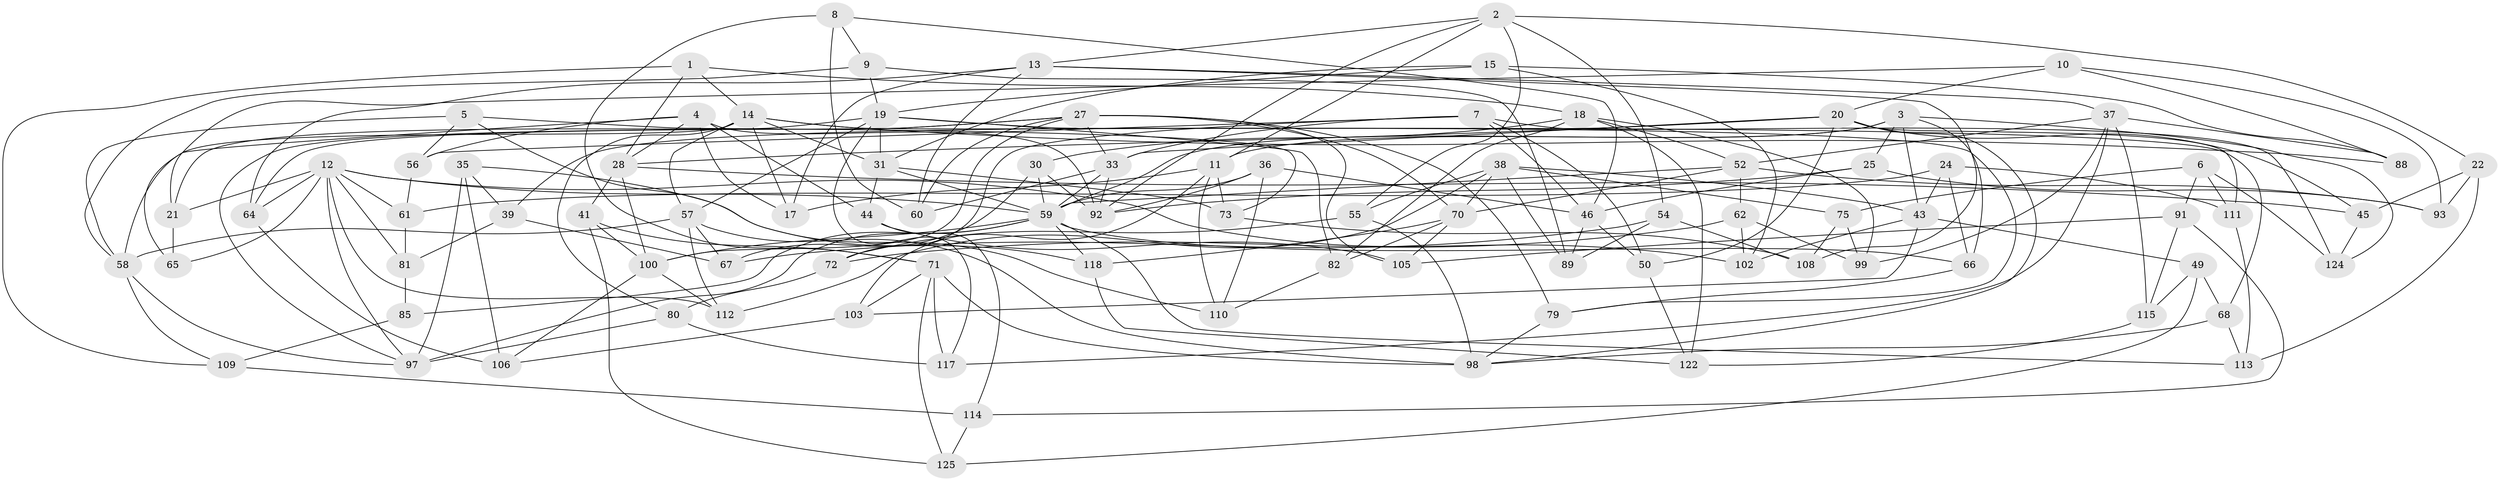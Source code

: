 // original degree distribution, {4: 1.0}
// Generated by graph-tools (version 1.1) at 2025/20/03/04/25 18:20:57]
// undirected, 91 vertices, 219 edges
graph export_dot {
graph [start="1"]
  node [color=gray90,style=filled];
  1;
  2 [super="+47"];
  3 [super="+69"];
  4 [super="+23"];
  5;
  6;
  7 [super="+16"];
  8;
  9;
  10;
  11 [super="+42"];
  12 [super="+26+104"];
  13 [super="+51"];
  14 [super="+29"];
  15;
  17;
  18 [super="+32"];
  19 [super="+63"];
  20 [super="+95+87"];
  21;
  22;
  24;
  25;
  27 [super="+116"];
  28 [super="+40"];
  30;
  31 [super="+34"];
  33 [super="+96"];
  35;
  36;
  37 [super="+53"];
  38 [super="+129"];
  39;
  41;
  43 [super="+130"];
  44;
  45;
  46 [super="+48"];
  49;
  50;
  52 [super="+101"];
  54;
  55;
  56;
  57 [super="+83"];
  58 [super="+94"];
  59 [super="+74+77"];
  60;
  61;
  62;
  64;
  65;
  66;
  67;
  68;
  70 [super="+78"];
  71 [super="+86"];
  72;
  73;
  75;
  79;
  80;
  81;
  82;
  85;
  88;
  89;
  91;
  92 [super="+120"];
  93;
  97 [super="+121"];
  98 [super="+128"];
  99;
  100 [super="+107"];
  102;
  103;
  105;
  106;
  108;
  109;
  110;
  111;
  112;
  113;
  114;
  115;
  117;
  118;
  122;
  124;
  125;
  1 -- 109;
  1 -- 28;
  1 -- 18;
  1 -- 14;
  2 -- 54;
  2 -- 22;
  2 -- 55;
  2 -- 11;
  2 -- 92;
  2 -- 13;
  3 -- 25;
  3 -- 124;
  3 -- 66;
  3 -- 59;
  3 -- 43;
  3 -- 11;
  4 -- 44;
  4 -- 28;
  4 -- 92;
  4 -- 56;
  4 -- 17;
  4 -- 65;
  5 -- 73;
  5 -- 58;
  5 -- 56;
  5 -- 110;
  6 -- 75;
  6 -- 111;
  6 -- 124;
  6 -- 91;
  7 -- 124;
  7 -- 46;
  7 -- 56;
  7 -- 50;
  7 -- 72;
  7 -- 33;
  8 -- 9;
  8 -- 46;
  8 -- 60;
  8 -- 71;
  9 -- 89;
  9 -- 19;
  9 -- 58;
  10 -- 93;
  10 -- 88;
  10 -- 21;
  10 -- 20;
  11 -- 17;
  11 -- 103;
  11 -- 73;
  11 -- 110;
  12 -- 112;
  12 -- 59;
  12 -- 81;
  12 -- 65 [weight=2];
  12 -- 21;
  12 -- 102;
  12 -- 61;
  12 -- 64;
  12 -- 97;
  13 -- 17;
  13 -- 64;
  13 -- 37;
  13 -- 108;
  13 -- 60;
  14 -- 68;
  14 -- 57;
  14 -- 88;
  14 -- 80;
  14 -- 17;
  14 -- 58;
  14 -- 31;
  15 -- 102;
  15 -- 88;
  15 -- 19;
  15 -- 31;
  18 -- 30;
  18 -- 99;
  18 -- 52;
  18 -- 82;
  18 -- 122;
  19 -- 82;
  19 -- 117;
  19 -- 21;
  19 -- 31;
  19 -- 79;
  19 -- 57;
  20 -- 45;
  20 -- 28;
  20 -- 98;
  20 -- 111;
  20 -- 50;
  20 -- 39;
  20 -- 33;
  21 -- 65;
  22 -- 45;
  22 -- 93;
  22 -- 113;
  24 -- 111;
  24 -- 61;
  24 -- 66;
  24 -- 43;
  25 -- 93;
  25 -- 92;
  25 -- 46;
  27 -- 105;
  27 -- 60;
  27 -- 70;
  27 -- 64;
  27 -- 33;
  27 -- 97;
  27 -- 100;
  27 -- 79;
  28 -- 45;
  28 -- 41;
  28 -- 100;
  30 -- 67;
  30 -- 92;
  30 -- 59;
  31 -- 44;
  31 -- 73;
  31 -- 59;
  33 -- 92;
  33 -- 59;
  33 -- 60;
  35 -- 39;
  35 -- 118;
  35 -- 106;
  35 -- 97;
  36 -- 46;
  36 -- 110;
  36 -- 92;
  36 -- 59;
  37 -- 88;
  37 -- 115;
  37 -- 52;
  37 -- 99;
  37 -- 117;
  38 -- 75;
  38 -- 43;
  38 -- 112;
  38 -- 89;
  38 -- 55;
  38 -- 70;
  39 -- 67;
  39 -- 81;
  41 -- 71;
  41 -- 125;
  41 -- 100;
  43 -- 102;
  43 -- 49;
  43 -- 103;
  44 -- 105;
  44 -- 114;
  45 -- 124;
  46 -- 89;
  46 -- 50;
  49 -- 125;
  49 -- 68;
  49 -- 115;
  50 -- 122;
  52 -- 62;
  52 -- 93;
  52 -- 59;
  52 -- 70;
  54 -- 67;
  54 -- 89;
  54 -- 108;
  55 -- 72;
  55 -- 98;
  56 -- 61;
  57 -- 112;
  57 -- 67;
  57 -- 98;
  57 -- 58;
  58 -- 109;
  58 -- 97;
  59 -- 85 [weight=2];
  59 -- 118;
  59 -- 113;
  59 -- 66;
  59 -- 100;
  59 -- 97;
  61 -- 81;
  62 -- 99;
  62 -- 102;
  62 -- 72;
  64 -- 106;
  66 -- 79;
  68 -- 113;
  68 -- 98;
  70 -- 105;
  70 -- 82;
  70 -- 118;
  71 -- 125;
  71 -- 117;
  71 -- 98;
  71 -- 103;
  72 -- 80;
  73 -- 108;
  75 -- 99;
  75 -- 108;
  79 -- 98;
  80 -- 117;
  80 -- 97;
  81 -- 85;
  82 -- 110;
  85 -- 109;
  91 -- 114;
  91 -- 115;
  91 -- 105;
  100 -- 112;
  100 -- 106;
  103 -- 106;
  109 -- 114;
  111 -- 113;
  114 -- 125;
  115 -- 122;
  118 -- 122;
}
